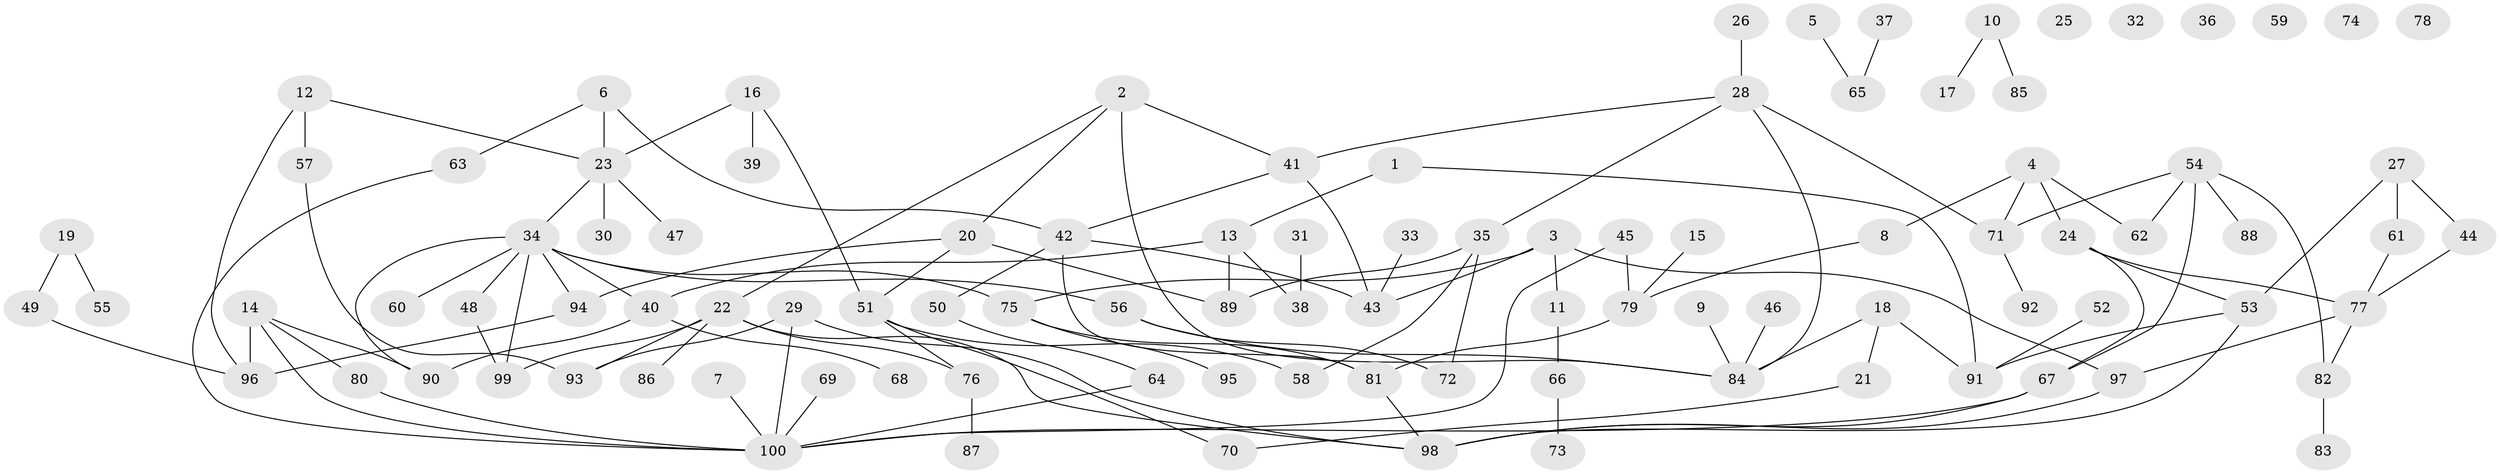 // coarse degree distribution, {4: 0.08695652173913043, 6: 0.07246376811594203, 1: 0.2753623188405797, 7: 0.043478260869565216, 8: 0.028985507246376812, 2: 0.2028985507246377, 5: 0.08695652173913043, 3: 0.11594202898550725, 0: 0.08695652173913043}
// Generated by graph-tools (version 1.1) at 2025/23/03/03/25 07:23:29]
// undirected, 100 vertices, 130 edges
graph export_dot {
graph [start="1"]
  node [color=gray90,style=filled];
  1;
  2;
  3;
  4;
  5;
  6;
  7;
  8;
  9;
  10;
  11;
  12;
  13;
  14;
  15;
  16;
  17;
  18;
  19;
  20;
  21;
  22;
  23;
  24;
  25;
  26;
  27;
  28;
  29;
  30;
  31;
  32;
  33;
  34;
  35;
  36;
  37;
  38;
  39;
  40;
  41;
  42;
  43;
  44;
  45;
  46;
  47;
  48;
  49;
  50;
  51;
  52;
  53;
  54;
  55;
  56;
  57;
  58;
  59;
  60;
  61;
  62;
  63;
  64;
  65;
  66;
  67;
  68;
  69;
  70;
  71;
  72;
  73;
  74;
  75;
  76;
  77;
  78;
  79;
  80;
  81;
  82;
  83;
  84;
  85;
  86;
  87;
  88;
  89;
  90;
  91;
  92;
  93;
  94;
  95;
  96;
  97;
  98;
  99;
  100;
  1 -- 13;
  1 -- 91;
  2 -- 20;
  2 -- 22;
  2 -- 41;
  2 -- 84;
  3 -- 11;
  3 -- 43;
  3 -- 75;
  3 -- 97;
  4 -- 8;
  4 -- 24;
  4 -- 62;
  4 -- 71;
  5 -- 65;
  6 -- 23;
  6 -- 42;
  6 -- 63;
  7 -- 100;
  8 -- 79;
  9 -- 84;
  10 -- 17;
  10 -- 85;
  11 -- 66;
  12 -- 23;
  12 -- 57;
  12 -- 96;
  13 -- 38;
  13 -- 40;
  13 -- 89;
  14 -- 80;
  14 -- 90;
  14 -- 96;
  14 -- 100;
  15 -- 79;
  16 -- 23;
  16 -- 39;
  16 -- 51;
  18 -- 21;
  18 -- 84;
  18 -- 91;
  19 -- 49;
  19 -- 55;
  20 -- 51;
  20 -- 89;
  20 -- 94;
  21 -- 70;
  22 -- 76;
  22 -- 86;
  22 -- 93;
  22 -- 98;
  22 -- 99;
  23 -- 30;
  23 -- 34;
  23 -- 47;
  24 -- 53;
  24 -- 67;
  24 -- 77;
  26 -- 28;
  27 -- 44;
  27 -- 53;
  27 -- 61;
  28 -- 35;
  28 -- 41;
  28 -- 71;
  28 -- 84;
  29 -- 93;
  29 -- 98;
  29 -- 100;
  31 -- 38;
  33 -- 43;
  34 -- 40;
  34 -- 48;
  34 -- 56;
  34 -- 60;
  34 -- 75;
  34 -- 90;
  34 -- 94;
  34 -- 99;
  35 -- 58;
  35 -- 72;
  35 -- 89;
  37 -- 65;
  40 -- 68;
  40 -- 90;
  41 -- 42;
  41 -- 43;
  42 -- 43;
  42 -- 50;
  42 -- 81;
  44 -- 77;
  45 -- 79;
  45 -- 100;
  46 -- 84;
  48 -- 99;
  49 -- 96;
  50 -- 64;
  51 -- 58;
  51 -- 70;
  51 -- 76;
  52 -- 91;
  53 -- 91;
  53 -- 98;
  54 -- 62;
  54 -- 67;
  54 -- 71;
  54 -- 82;
  54 -- 88;
  56 -- 72;
  56 -- 84;
  57 -- 93;
  61 -- 77;
  63 -- 100;
  64 -- 100;
  66 -- 73;
  67 -- 98;
  67 -- 100;
  69 -- 100;
  71 -- 92;
  75 -- 81;
  75 -- 95;
  76 -- 87;
  77 -- 82;
  77 -- 97;
  79 -- 81;
  80 -- 100;
  81 -- 98;
  82 -- 83;
  94 -- 96;
  97 -- 98;
}
